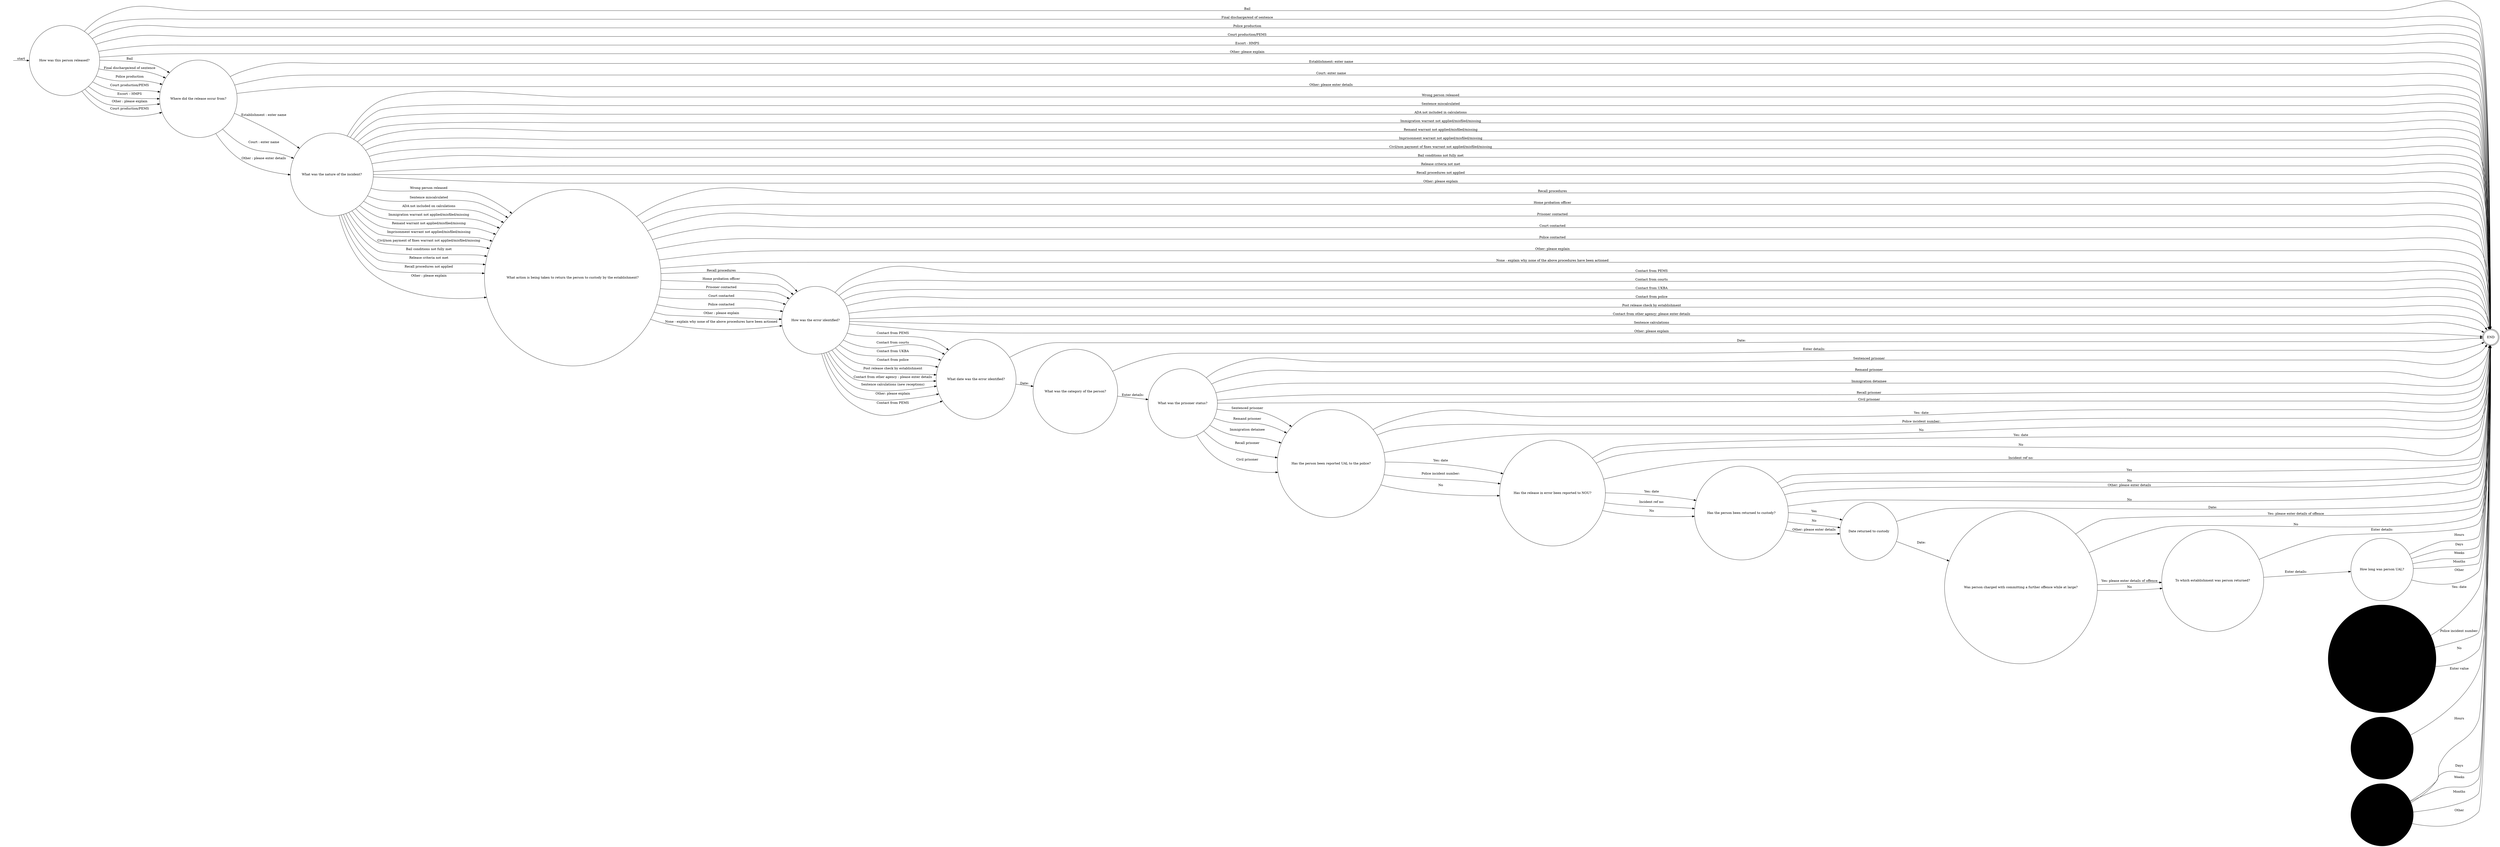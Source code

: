digraph RELEASED_IN_ERROR {  rankdir=LR;
  node [shape = circle];
  START_NODE [label="", shape=none];
  START_NODE -> 45179 [label = "start"];
  END_NODE [label="END", shape="doublecircle"];
  45179 [label = "How was this person released?"];
  45179 -> END_NODE [label = "Bail", style="filled", color="#DDD"];
  45179 -> END_NODE [label = "Final discharge/end of sentence", style="filled", color="#DDD"];
  45179 -> END_NODE [label = "Police production", style="filled", color="#DDD"];
  45179 -> END_NODE [label = "Court production/PEMS", style="filled", color="#DDD"];
  45179 -> END_NODE [label = "Escort - HMPS", style="filled", color="#DDD"];
  45179 -> END_NODE [label = "Other: please explain", style="filled", color="#DDD"];
  45179 -> 45180 [label = "Bail"];
  45179 -> 45180 [label = "Final discharge/end of sentence"];
  45179 -> 45180 [label = "Police production"];
  45179 -> 45180 [label = "Court production/PEMS", style="filled", color="#DDD"];
  45179 -> 45180 [label = "Escort – HMPS"];
  45179 -> 45180 [label = "Other : please explain"];
  45179 -> 45180 [label = "Court production/PEMS"];
  45180 [label = "Where did the release occur from?"];
  45180 -> END_NODE [label = "Establishment: enter name", style="filled", color="#DDD"];
  45180 -> END_NODE [label = "Court: enter name", style="filled", color="#DDD"];
  45180 -> END_NODE [label = "Other: please enter details", style="filled", color="#DDD"];
  45180 -> 45181 [label = "Establishment : enter name"];
  45180 -> 45181 [label = "Court : enter name"];
  45180 -> 45181 [label = "Other : please enter details"];
  45181 [label = "What was the nature of the incident?"];
  45181 -> END_NODE [label = "Wrong person released", style="filled", color="#DDD"];
  45181 -> END_NODE [label = "Sentence miscalculated", style="filled", color="#DDD"];
  45181 -> END_NODE [label = "ADA not included in calculations", style="filled", color="#DDD"];
  45181 -> END_NODE [label = "Immigration warrant not applied/misfiled/missing", style="filled", color="#DDD"];
  45181 -> END_NODE [label = "Remand warrant not applied/misfiled/missing", style="filled", color="#DDD"];
  45181 -> END_NODE [label = "Imprisonment warrant not applied/misfiled/missing", style="filled", color="#DDD"];
  45181 -> END_NODE [label = "Civil/non payment of fines warrant not applied/misfiled/missing", style="filled", color="#DDD"];
  45181 -> END_NODE [label = "Bail conditions not fully met", style="filled", color="#DDD"];
  45181 -> END_NODE [label = "Release criteria not met", style="filled", color="#DDD"];
  45181 -> END_NODE [label = "Recall procedures not applied", style="filled", color="#DDD"];
  45181 -> END_NODE [label = "Other: please explain", style="filled", color="#DDD"];
  45181 -> 45182 [label = "Wrong person released"];
  45181 -> 45182 [label = "Sentence miscalculated"];
  45181 -> 45182 [label = "ADA not included on calculations"];
  45181 -> 45182 [label = "Immigration warrant not applied/misfiled/missing"];
  45181 -> 45182 [label = "Remand warrant not applied/misfiled/missing"];
  45181 -> 45182 [label = "Imprisonment warrant not applied/misfiled/missing"];
  45181 -> 45182 [label = "Civil/non payment of fines warrant not applied/misfiled/missing"];
  45181 -> 45182 [label = "Bail conditions not fully met"];
  45181 -> 45182 [label = "Release criteria not met"];
  45181 -> 45182 [label = "Recall procedures not applied"];
  45181 -> 45182 [label = "Other : please explain"];
  45182 [label = "What action is being taken to return the person to custody by the establishment?"];
  45182 -> END_NODE [label = "Recall procedures", style="filled", color="#DDD"];
  45182 -> END_NODE [label = "Home probation officer", style="filled", color="#DDD"];
  45182 -> END_NODE [label = "Prisoner contacted", style="filled", color="#DDD"];
  45182 -> END_NODE [label = "Court contacted", style="filled", color="#DDD"];
  45182 -> END_NODE [label = "Police contacted", style="filled", color="#DDD"];
  45182 -> END_NODE [label = "Other: please explain", style="filled", color="#DDD"];
  45182 -> END_NODE [label = "None - explain why none of the above procedures have been actioned", style="filled", color="#DDD"];
  45182 -> 45183 [label = "Recall procedures"];
  45182 -> 45183 [label = "Home probation officer"];
  45182 -> 45183 [label = "Prisoner contacted"];
  45182 -> 45183 [label = "Court contacted"];
  45182 -> 45183 [label = "Police contacted"];
  45182 -> 45183 [label = "Other : please explain"];
  45182 -> 45183 [label = "None - explain why none of the above procedures have been actioned"];
  45183 [label = "How was the error identified?"];
  45183 -> END_NODE [label = "Contact from PEMS", style="filled", color="#DDD"];
  45183 -> END_NODE [label = "Contact from courts", style="filled", color="#DDD"];
  45183 -> END_NODE [label = "Contact from UKBA", style="filled", color="#DDD"];
  45183 -> END_NODE [label = "Contact from police", style="filled", color="#DDD"];
  45183 -> END_NODE [label = "Post release check by establishment", style="filled", color="#DDD"];
  45183 -> END_NODE [label = "Contact from other agency: please enter details", style="filled", color="#DDD"];
  45183 -> END_NODE [label = "Sentence calculations", style="filled", color="#DDD"];
  45183 -> END_NODE [label = "Other: please explain", style="filled", color="#DDD"];
  45183 -> 45184 [label = "Contact from PEMS", style="filled", color="#DDD"];
  45183 -> 45184 [label = "Contact from courts"];
  45183 -> 45184 [label = "Contact from UKBA"];
  45183 -> 45184 [label = "Contact from police"];
  45183 -> 45184 [label = "Post release check by establishment"];
  45183 -> 45184 [label = "Contact from other agency : please enter details"];
  45183 -> 45184 [label = "Sentence calculations (new receptions)"];
  45183 -> 45184 [label = "Other: please explain"];
  45183 -> 45184 [label = "Contact from PEMS"];
  45184 [label = "What date was the error identified?"];
  45184 -> END_NODE [label = "Date:", style="filled", color="#DDD"];
  45184 -> 45185 [label = "Date:"];
  45185 [label = "What was the category of the person?"];
  45185 -> END_NODE [label = "Enter details:", style="filled", color="#DDD"];
  45185 -> 45186 [label = "Enter details:"];
  45186 [label = "What was the prisoner status?"];
  45186 -> END_NODE [label = "Sentenced prisoner", style="filled", color="#DDD"];
  45186 -> END_NODE [label = "Remand prisoner", style="filled", color="#DDD"];
  45186 -> END_NODE [label = "Immigration detainee", style="filled", color="#DDD"];
  45186 -> END_NODE [label = "Recall prisoner", style="filled", color="#DDD"];
  45186 -> END_NODE [label = "Civil prisoner", style="filled", color="#DDD"];
  45186 -> 45189 [label = "Sentenced prisoner"];
  45186 -> 45189 [label = "Remand prisoner"];
  45186 -> 45189 [label = "Immigration detainee"];
  45186 -> 45189 [label = "Recall prisoner"];
  45186 -> 45189 [label = "Civil prisoner"];
  45187 [label = "Has the person been reported UAL to the police?", style="filled", color="#DDD"];
  45187 -> END_NODE [label = "Yes: date", style="filled", color="#DDD"];
  45187 -> END_NODE [label = "Police incident number:", style="filled", color="#DDD"];
  45187 -> END_NODE [label = "No", style="filled", color="#DDD"];
  45188 [label = "Has the release in error been reported to NOU?"];
  45188 -> END_NODE [label = "Yes: date", style="filled", color="#DDD"];
  45188 -> END_NODE [label = "No", style="filled", color="#DDD"];
  45188 -> END_NODE [label = "Incident ref no:", style="filled", color="#DDD"];
  45188 -> 45190 [label = "Yes: date"];
  45188 -> 45190 [label = "Incident ref no:"];
  45188 -> 45190 [label = "No"];
  45189 [label = "Has the person been reported UAL to the police?"];
  45189 -> END_NODE [label = "Yes: date", style="filled", color="#DDD"];
  45189 -> END_NODE [label = "Police incident number:", style="filled", color="#DDD"];
  45189 -> END_NODE [label = "No", style="filled", color="#DDD"];
  45189 -> 45188 [label = "Yes: date"];
  45189 -> 45188 [label = "Police incident number:"];
  45189 -> 45188 [label = "No"];
  45190 [label = "Has the person been returned to custody?"];
  45190 -> END_NODE [label = "Yes", style="filled", color="#DDD"];
  45190 -> END_NODE [label = "No", style="filled", color="#DDD"];
  45190 -> END_NODE [label = "Other: please enter details", style="filled", color="#DDD"];
  45190 -> 45191 [label = "Yes"];
  45190 -> 45191 [label = "No", style="filled", color="#DDD"];
  45190 -> 45191 [label = "Other: please enter details"];
  45190 -> END_NODE [label = "No"];
  45191 [label = "Date returned to custody"];
  45191 -> END_NODE [label = "Date:", style="filled", color="#DDD"];
  45191 -> 45192 [label = "Date:"];
  45192 [label = "Was person charged with committing a further offence while at large?"];
  45192 -> END_NODE [label = "Yes: please enter details of offence", style="filled", color="#DDD"];
  45192 -> END_NODE [label = "No", style="filled", color="#DDD"];
  45192 -> 45193 [label = "Yes: please enter details of offence"];
  45192 -> 45193 [label = "No"];
  45193 [label = "To which establishment was person returned?"];
  45193 -> END_NODE [label = "Enter details:", style="filled", color="#DDD"];
  45193 -> 45235 [label = "Enter details:"];
  45194 [label = "How long was person UAL?", style="filled", color="#DDD"];
  45194 -> END_NODE [label = "Enter value", style="filled", color="#DDD"];
  45195 [label = "How long was person UAL?", style="filled", color="#DDD"];
  45195 -> END_NODE [label = "Hours", style="filled", color="#DDD"];
  45195 -> END_NODE [label = "Days", style="filled", color="#DDD"];
  45195 -> END_NODE [label = "Weeks", style="filled", color="#DDD"];
  45195 -> END_NODE [label = "Months", style="filled", color="#DDD"];
  45195 -> END_NODE [label = "Other", style="filled", color="#DDD"];
  45235 [label = "How long was person UAL?"];
  45235 -> END_NODE [label = "Hours"];
  45235 -> END_NODE [label = "Days"];
  45235 -> END_NODE [label = "Weeks"];
  45235 -> END_NODE [label = "Months"];
  45235 -> END_NODE [label = "Other"];
}

